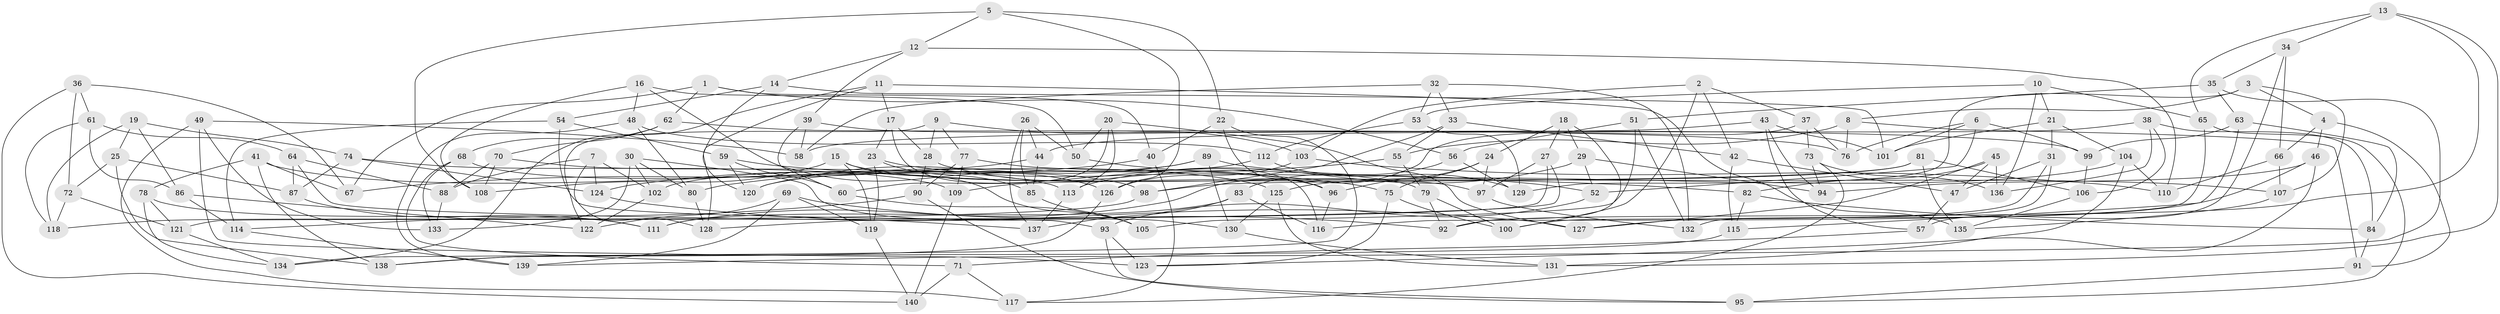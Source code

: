 // coarse degree distribution, {4: 0.21428571428571427, 6: 0.44285714285714284, 5: 0.21428571428571427, 8: 0.04285714285714286, 7: 0.05714285714285714, 3: 0.014285714285714285, 10: 0.014285714285714285}
// Generated by graph-tools (version 1.1) at 2025/38/03/04/25 23:38:14]
// undirected, 140 vertices, 280 edges
graph export_dot {
  node [color=gray90,style=filled];
  1;
  2;
  3;
  4;
  5;
  6;
  7;
  8;
  9;
  10;
  11;
  12;
  13;
  14;
  15;
  16;
  17;
  18;
  19;
  20;
  21;
  22;
  23;
  24;
  25;
  26;
  27;
  28;
  29;
  30;
  31;
  32;
  33;
  34;
  35;
  36;
  37;
  38;
  39;
  40;
  41;
  42;
  43;
  44;
  45;
  46;
  47;
  48;
  49;
  50;
  51;
  52;
  53;
  54;
  55;
  56;
  57;
  58;
  59;
  60;
  61;
  62;
  63;
  64;
  65;
  66;
  67;
  68;
  69;
  70;
  71;
  72;
  73;
  74;
  75;
  76;
  77;
  78;
  79;
  80;
  81;
  82;
  83;
  84;
  85;
  86;
  87;
  88;
  89;
  90;
  91;
  92;
  93;
  94;
  95;
  96;
  97;
  98;
  99;
  100;
  101;
  102;
  103;
  104;
  105;
  106;
  107;
  108;
  109;
  110;
  111;
  112;
  113;
  114;
  115;
  116;
  117;
  118;
  119;
  120;
  121;
  122;
  123;
  124;
  125;
  126;
  127;
  128;
  129;
  130;
  131;
  132;
  133;
  134;
  135;
  136;
  137;
  138;
  139;
  140;
  1 -- 67;
  1 -- 40;
  1 -- 62;
  1 -- 56;
  2 -- 42;
  2 -- 100;
  2 -- 103;
  2 -- 37;
  3 -- 4;
  3 -- 107;
  3 -- 8;
  3 -- 129;
  4 -- 46;
  4 -- 66;
  4 -- 91;
  5 -- 108;
  5 -- 12;
  5 -- 22;
  5 -- 126;
  6 -- 101;
  6 -- 52;
  6 -- 76;
  6 -- 99;
  7 -- 102;
  7 -- 88;
  7 -- 124;
  7 -- 128;
  8 -- 55;
  8 -- 91;
  8 -- 76;
  9 -- 28;
  9 -- 122;
  9 -- 103;
  9 -- 77;
  10 -- 136;
  10 -- 53;
  10 -- 65;
  10 -- 21;
  11 -- 135;
  11 -- 128;
  11 -- 17;
  11 -- 134;
  12 -- 14;
  12 -- 110;
  12 -- 39;
  13 -- 65;
  13 -- 131;
  13 -- 34;
  13 -- 92;
  14 -- 101;
  14 -- 120;
  14 -- 54;
  15 -- 97;
  15 -- 105;
  15 -- 108;
  15 -- 119;
  16 -- 108;
  16 -- 48;
  16 -- 50;
  16 -- 126;
  17 -- 116;
  17 -- 28;
  17 -- 23;
  18 -- 24;
  18 -- 29;
  18 -- 27;
  18 -- 92;
  19 -- 86;
  19 -- 25;
  19 -- 74;
  19 -- 118;
  20 -- 60;
  20 -- 127;
  20 -- 113;
  20 -- 50;
  21 -- 104;
  21 -- 31;
  21 -- 101;
  22 -- 134;
  22 -- 40;
  22 -- 96;
  23 -- 119;
  23 -- 85;
  23 -- 75;
  24 -- 97;
  24 -- 96;
  24 -- 75;
  25 -- 138;
  25 -- 87;
  25 -- 72;
  26 -- 50;
  26 -- 137;
  26 -- 44;
  26 -- 85;
  27 -- 121;
  27 -- 97;
  27 -- 128;
  28 -- 90;
  28 -- 96;
  29 -- 94;
  29 -- 113;
  29 -- 52;
  30 -- 102;
  30 -- 133;
  30 -- 80;
  30 -- 130;
  31 -- 132;
  31 -- 47;
  31 -- 100;
  32 -- 53;
  32 -- 58;
  32 -- 33;
  32 -- 132;
  33 -- 42;
  33 -- 55;
  33 -- 98;
  34 -- 57;
  34 -- 35;
  34 -- 66;
  35 -- 51;
  35 -- 139;
  35 -- 63;
  36 -- 67;
  36 -- 72;
  36 -- 61;
  36 -- 140;
  37 -- 73;
  37 -- 111;
  37 -- 76;
  38 -- 44;
  38 -- 106;
  38 -- 136;
  38 -- 84;
  39 -- 58;
  39 -- 60;
  39 -- 99;
  40 -- 124;
  40 -- 117;
  41 -- 78;
  41 -- 67;
  41 -- 138;
  41 -- 125;
  42 -- 115;
  42 -- 47;
  43 -- 101;
  43 -- 58;
  43 -- 94;
  43 -- 57;
  44 -- 67;
  44 -- 85;
  45 -- 47;
  45 -- 127;
  45 -- 136;
  45 -- 82;
  46 -- 123;
  46 -- 127;
  46 -- 94;
  47 -- 57;
  48 -- 80;
  48 -- 112;
  48 -- 139;
  49 -- 117;
  49 -- 123;
  49 -- 58;
  49 -- 133;
  50 -- 52;
  51 -- 132;
  51 -- 56;
  51 -- 105;
  52 -- 93;
  53 -- 129;
  53 -- 112;
  54 -- 114;
  54 -- 59;
  54 -- 93;
  55 -- 79;
  55 -- 80;
  56 -- 129;
  56 -- 83;
  57 -- 71;
  59 -- 60;
  59 -- 120;
  59 -- 82;
  60 -- 105;
  61 -- 118;
  61 -- 64;
  61 -- 86;
  62 -- 68;
  62 -- 76;
  62 -- 70;
  63 -- 84;
  63 -- 99;
  63 -- 115;
  64 -- 88;
  64 -- 137;
  64 -- 87;
  65 -- 116;
  65 -- 95;
  66 -- 110;
  66 -- 107;
  68 -- 98;
  68 -- 71;
  68 -- 133;
  69 -- 122;
  69 -- 92;
  69 -- 139;
  69 -- 119;
  70 -- 113;
  70 -- 88;
  70 -- 108;
  71 -- 117;
  71 -- 140;
  72 -- 118;
  72 -- 121;
  73 -- 94;
  73 -- 117;
  73 -- 136;
  74 -- 124;
  74 -- 87;
  74 -- 109;
  75 -- 123;
  75 -- 100;
  77 -- 90;
  77 -- 79;
  77 -- 109;
  78 -- 121;
  78 -- 111;
  78 -- 134;
  79 -- 100;
  79 -- 92;
  80 -- 128;
  81 -- 106;
  81 -- 98;
  81 -- 109;
  81 -- 135;
  82 -- 115;
  82 -- 84;
  83 -- 111;
  83 -- 116;
  83 -- 137;
  84 -- 91;
  85 -- 105;
  86 -- 122;
  86 -- 114;
  87 -- 111;
  88 -- 133;
  89 -- 120;
  89 -- 107;
  89 -- 102;
  89 -- 130;
  90 -- 95;
  90 -- 114;
  91 -- 95;
  93 -- 95;
  93 -- 123;
  96 -- 116;
  97 -- 132;
  98 -- 118;
  99 -- 106;
  102 -- 122;
  103 -- 126;
  103 -- 110;
  104 -- 125;
  104 -- 131;
  104 -- 110;
  106 -- 135;
  107 -- 135;
  109 -- 140;
  112 -- 120;
  112 -- 129;
  113 -- 137;
  114 -- 139;
  115 -- 138;
  119 -- 140;
  121 -- 134;
  124 -- 127;
  125 -- 131;
  125 -- 130;
  126 -- 138;
  130 -- 131;
}
